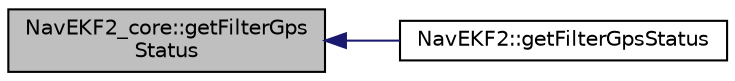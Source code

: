 digraph "NavEKF2_core::getFilterGpsStatus"
{
 // INTERACTIVE_SVG=YES
  edge [fontname="Helvetica",fontsize="10",labelfontname="Helvetica",labelfontsize="10"];
  node [fontname="Helvetica",fontsize="10",shape=record];
  rankdir="LR";
  Node1 [label="NavEKF2_core::getFilterGps\lStatus",height=0.2,width=0.4,color="black", fillcolor="grey75", style="filled", fontcolor="black"];
  Node1 -> Node2 [dir="back",color="midnightblue",fontsize="10",style="solid",fontname="Helvetica"];
  Node2 [label="NavEKF2::getFilterGpsStatus",height=0.2,width=0.4,color="black", fillcolor="white", style="filled",URL="$classNavEKF2.html#a864e894266e9674d06a10e2b23acdd96"];
}
